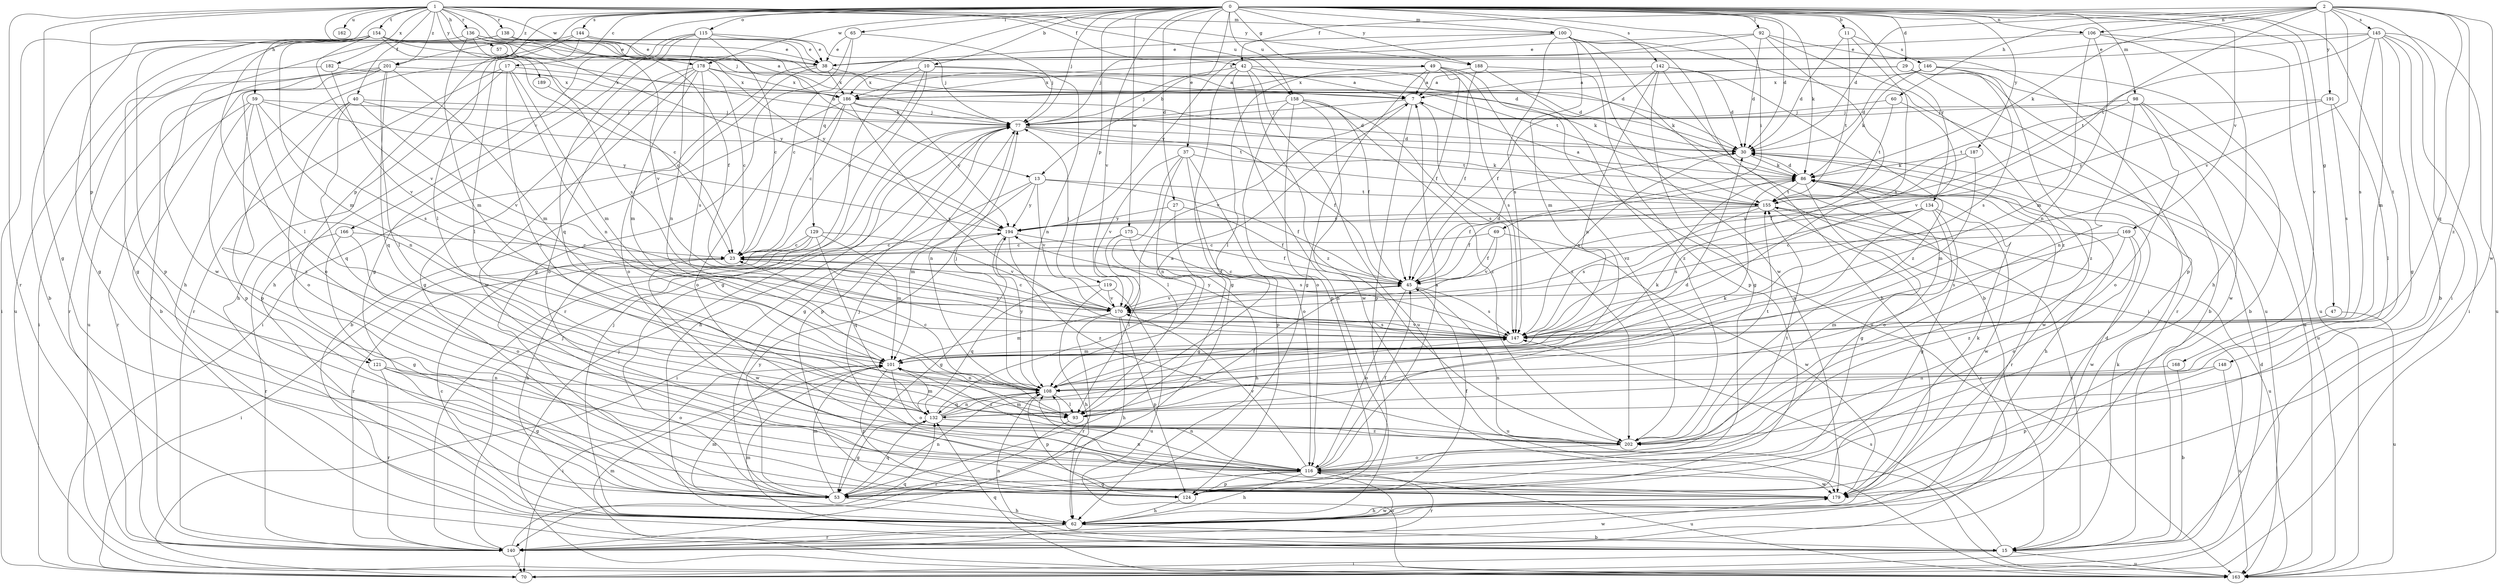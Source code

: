 strict digraph  {
0;
1;
2;
7;
10;
11;
13;
15;
17;
23;
27;
29;
30;
37;
38;
40;
42;
45;
47;
49;
53;
57;
59;
60;
62;
65;
69;
70;
77;
86;
92;
93;
98;
100;
101;
106;
108;
115;
116;
119;
121;
124;
129;
132;
134;
136;
138;
140;
142;
144;
145;
146;
147;
148;
154;
155;
158;
162;
163;
166;
168;
169;
170;
175;
178;
179;
182;
186;
187;
188;
189;
191;
194;
201;
202;
0 -> 10  [label=b];
0 -> 11  [label=b];
0 -> 13  [label=b];
0 -> 17  [label=c];
0 -> 27  [label=d];
0 -> 29  [label=d];
0 -> 30  [label=d];
0 -> 37  [label=e];
0 -> 47  [label=g];
0 -> 49  [label=g];
0 -> 65  [label=i];
0 -> 69  [label=i];
0 -> 77  [label=j];
0 -> 86  [label=k];
0 -> 92  [label=l];
0 -> 93  [label=l];
0 -> 98  [label=m];
0 -> 100  [label=m];
0 -> 106  [label=n];
0 -> 115  [label=o];
0 -> 119  [label=p];
0 -> 121  [label=p];
0 -> 129  [label=q];
0 -> 134  [label=r];
0 -> 142  [label=s];
0 -> 144  [label=s];
0 -> 148  [label=t];
0 -> 158  [label=u];
0 -> 166  [label=v];
0 -> 168  [label=v];
0 -> 169  [label=v];
0 -> 170  [label=v];
0 -> 175  [label=w];
0 -> 178  [label=w];
0 -> 187  [label=y];
0 -> 188  [label=y];
0 -> 201  [label=z];
1 -> 13  [label=b];
1 -> 40  [label=f];
1 -> 42  [label=f];
1 -> 53  [label=g];
1 -> 57  [label=h];
1 -> 59  [label=h];
1 -> 77  [label=j];
1 -> 100  [label=m];
1 -> 121  [label=p];
1 -> 136  [label=r];
1 -> 138  [label=r];
1 -> 140  [label=r];
1 -> 154  [label=t];
1 -> 158  [label=u];
1 -> 162  [label=u];
1 -> 178  [label=w];
1 -> 182  [label=x];
1 -> 188  [label=y];
1 -> 189  [label=y];
1 -> 201  [label=z];
2 -> 30  [label=d];
2 -> 42  [label=f];
2 -> 60  [label=h];
2 -> 70  [label=i];
2 -> 86  [label=k];
2 -> 106  [label=n];
2 -> 132  [label=q];
2 -> 145  [label=s];
2 -> 155  [label=t];
2 -> 170  [label=v];
2 -> 179  [label=w];
2 -> 191  [label=y];
2 -> 202  [label=z];
7 -> 77  [label=j];
7 -> 124  [label=p];
7 -> 170  [label=v];
7 -> 202  [label=z];
10 -> 7  [label=a];
10 -> 23  [label=c];
10 -> 53  [label=g];
10 -> 108  [label=n];
10 -> 140  [label=r];
10 -> 186  [label=x];
11 -> 30  [label=d];
11 -> 146  [label=s];
11 -> 147  [label=s];
11 -> 155  [label=t];
13 -> 45  [label=f];
13 -> 70  [label=i];
13 -> 101  [label=m];
13 -> 155  [label=t];
13 -> 170  [label=v];
13 -> 194  [label=y];
15 -> 70  [label=i];
15 -> 86  [label=k];
15 -> 101  [label=m];
15 -> 108  [label=n];
15 -> 147  [label=s];
15 -> 155  [label=t];
15 -> 163  [label=u];
17 -> 62  [label=h];
17 -> 93  [label=l];
17 -> 101  [label=m];
17 -> 108  [label=n];
17 -> 140  [label=r];
17 -> 186  [label=x];
23 -> 45  [label=f];
23 -> 70  [label=i];
23 -> 147  [label=s];
23 -> 179  [label=w];
27 -> 45  [label=f];
27 -> 53  [label=g];
27 -> 194  [label=y];
29 -> 7  [label=a];
29 -> 15  [label=b];
29 -> 140  [label=r];
29 -> 163  [label=u];
29 -> 186  [label=x];
30 -> 86  [label=k];
30 -> 147  [label=s];
30 -> 179  [label=w];
37 -> 86  [label=k];
37 -> 93  [label=l];
37 -> 108  [label=n];
37 -> 116  [label=o];
37 -> 124  [label=p];
37 -> 170  [label=v];
38 -> 70  [label=i];
38 -> 86  [label=k];
38 -> 116  [label=o];
38 -> 186  [label=x];
40 -> 77  [label=j];
40 -> 116  [label=o];
40 -> 124  [label=p];
40 -> 132  [label=q];
40 -> 155  [label=t];
40 -> 170  [label=v];
42 -> 7  [label=a];
42 -> 53  [label=g];
42 -> 62  [label=h];
42 -> 77  [label=j];
42 -> 86  [label=k];
42 -> 163  [label=u];
42 -> 202  [label=z];
45 -> 23  [label=c];
45 -> 30  [label=d];
45 -> 116  [label=o];
45 -> 147  [label=s];
45 -> 163  [label=u];
45 -> 170  [label=v];
47 -> 147  [label=s];
47 -> 163  [label=u];
49 -> 7  [label=a];
49 -> 45  [label=f];
49 -> 53  [label=g];
49 -> 93  [label=l];
49 -> 147  [label=s];
49 -> 163  [label=u];
49 -> 202  [label=z];
53 -> 62  [label=h];
53 -> 101  [label=m];
53 -> 108  [label=n];
53 -> 132  [label=q];
53 -> 194  [label=y];
57 -> 194  [label=y];
59 -> 77  [label=j];
59 -> 108  [label=n];
59 -> 124  [label=p];
59 -> 140  [label=r];
59 -> 147  [label=s];
59 -> 194  [label=y];
59 -> 202  [label=z];
60 -> 77  [label=j];
60 -> 155  [label=t];
60 -> 170  [label=v];
62 -> 15  [label=b];
62 -> 23  [label=c];
62 -> 30  [label=d];
62 -> 77  [label=j];
62 -> 101  [label=m];
62 -> 140  [label=r];
62 -> 179  [label=w];
65 -> 23  [label=c];
65 -> 38  [label=e];
65 -> 53  [label=g];
65 -> 77  [label=j];
69 -> 23  [label=c];
69 -> 45  [label=f];
69 -> 170  [label=v];
69 -> 179  [label=w];
70 -> 30  [label=d];
77 -> 30  [label=d];
77 -> 45  [label=f];
77 -> 53  [label=g];
77 -> 62  [label=h];
77 -> 108  [label=n];
77 -> 124  [label=p];
77 -> 155  [label=t];
86 -> 30  [label=d];
86 -> 45  [label=f];
86 -> 53  [label=g];
86 -> 62  [label=h];
86 -> 116  [label=o];
86 -> 140  [label=r];
86 -> 155  [label=t];
92 -> 30  [label=d];
92 -> 38  [label=e];
92 -> 77  [label=j];
92 -> 124  [label=p];
92 -> 147  [label=s];
92 -> 202  [label=z];
93 -> 30  [label=d];
93 -> 45  [label=f];
93 -> 140  [label=r];
98 -> 77  [label=j];
98 -> 108  [label=n];
98 -> 116  [label=o];
98 -> 155  [label=t];
98 -> 163  [label=u];
98 -> 179  [label=w];
100 -> 15  [label=b];
100 -> 38  [label=e];
100 -> 70  [label=i];
100 -> 101  [label=m];
100 -> 147  [label=s];
100 -> 163  [label=u];
100 -> 179  [label=w];
100 -> 194  [label=y];
101 -> 70  [label=i];
101 -> 108  [label=n];
101 -> 116  [label=o];
101 -> 124  [label=p];
101 -> 202  [label=z];
106 -> 38  [label=e];
106 -> 62  [label=h];
106 -> 101  [label=m];
106 -> 108  [label=n];
106 -> 163  [label=u];
108 -> 23  [label=c];
108 -> 77  [label=j];
108 -> 86  [label=k];
108 -> 93  [label=l];
108 -> 124  [label=p];
108 -> 132  [label=q];
108 -> 194  [label=y];
115 -> 23  [label=c];
115 -> 38  [label=e];
115 -> 53  [label=g];
115 -> 62  [label=h];
115 -> 77  [label=j];
115 -> 108  [label=n];
115 -> 132  [label=q];
116 -> 7  [label=a];
116 -> 45  [label=f];
116 -> 53  [label=g];
116 -> 62  [label=h];
116 -> 108  [label=n];
116 -> 124  [label=p];
116 -> 140  [label=r];
116 -> 155  [label=t];
116 -> 163  [label=u];
116 -> 170  [label=v];
116 -> 179  [label=w];
119 -> 62  [label=h];
119 -> 132  [label=q];
119 -> 163  [label=u];
119 -> 170  [label=v];
121 -> 53  [label=g];
121 -> 108  [label=n];
121 -> 116  [label=o];
121 -> 140  [label=r];
124 -> 45  [label=f];
124 -> 62  [label=h];
129 -> 23  [label=c];
129 -> 62  [label=h];
129 -> 101  [label=m];
129 -> 132  [label=q];
129 -> 140  [label=r];
129 -> 170  [label=v];
132 -> 7  [label=a];
132 -> 53  [label=g];
132 -> 86  [label=k];
132 -> 101  [label=m];
132 -> 108  [label=n];
132 -> 147  [label=s];
132 -> 155  [label=t];
132 -> 202  [label=z];
134 -> 53  [label=g];
134 -> 108  [label=n];
134 -> 147  [label=s];
134 -> 170  [label=v];
134 -> 179  [label=w];
134 -> 194  [label=y];
134 -> 202  [label=z];
136 -> 30  [label=d];
136 -> 38  [label=e];
136 -> 45  [label=f];
136 -> 101  [label=m];
136 -> 147  [label=s];
136 -> 163  [label=u];
136 -> 170  [label=v];
136 -> 194  [label=y];
138 -> 30  [label=d];
138 -> 38  [label=e];
138 -> 53  [label=g];
138 -> 179  [label=w];
140 -> 70  [label=i];
140 -> 77  [label=j];
140 -> 116  [label=o];
140 -> 132  [label=q];
140 -> 179  [label=w];
142 -> 7  [label=a];
142 -> 30  [label=d];
142 -> 45  [label=f];
142 -> 53  [label=g];
142 -> 62  [label=h];
142 -> 108  [label=n];
142 -> 202  [label=z];
144 -> 38  [label=e];
144 -> 62  [label=h];
144 -> 93  [label=l];
144 -> 140  [label=r];
144 -> 155  [label=t];
145 -> 15  [label=b];
145 -> 38  [label=e];
145 -> 53  [label=g];
145 -> 70  [label=i];
145 -> 101  [label=m];
145 -> 147  [label=s];
145 -> 155  [label=t];
145 -> 163  [label=u];
145 -> 186  [label=x];
146 -> 15  [label=b];
146 -> 30  [label=d];
146 -> 86  [label=k];
146 -> 147  [label=s];
146 -> 186  [label=x];
146 -> 202  [label=z];
147 -> 101  [label=m];
147 -> 170  [label=v];
147 -> 194  [label=y];
148 -> 108  [label=n];
148 -> 124  [label=p];
148 -> 163  [label=u];
154 -> 7  [label=a];
154 -> 15  [label=b];
154 -> 23  [label=c];
154 -> 38  [label=e];
154 -> 53  [label=g];
154 -> 70  [label=i];
154 -> 86  [label=k];
154 -> 93  [label=l];
154 -> 101  [label=m];
154 -> 124  [label=p];
154 -> 170  [label=v];
155 -> 7  [label=a];
155 -> 45  [label=f];
155 -> 140  [label=r];
155 -> 147  [label=s];
155 -> 163  [label=u];
155 -> 194  [label=y];
158 -> 45  [label=f];
158 -> 77  [label=j];
158 -> 116  [label=o];
158 -> 124  [label=p];
158 -> 147  [label=s];
158 -> 179  [label=w];
158 -> 202  [label=z];
163 -> 77  [label=j];
163 -> 101  [label=m];
163 -> 132  [label=q];
166 -> 23  [label=c];
166 -> 53  [label=g];
166 -> 116  [label=o];
166 -> 140  [label=r];
168 -> 15  [label=b];
168 -> 108  [label=n];
169 -> 23  [label=c];
169 -> 116  [label=o];
169 -> 147  [label=s];
169 -> 179  [label=w];
169 -> 202  [label=z];
170 -> 23  [label=c];
170 -> 62  [label=h];
170 -> 77  [label=j];
170 -> 101  [label=m];
170 -> 124  [label=p];
170 -> 140  [label=r];
170 -> 147  [label=s];
175 -> 23  [label=c];
175 -> 45  [label=f];
175 -> 62  [label=h];
175 -> 93  [label=l];
178 -> 23  [label=c];
178 -> 30  [label=d];
178 -> 53  [label=g];
178 -> 101  [label=m];
178 -> 116  [label=o];
178 -> 147  [label=s];
178 -> 179  [label=w];
178 -> 186  [label=x];
179 -> 62  [label=h];
179 -> 77  [label=j];
179 -> 86  [label=k];
179 -> 108  [label=n];
182 -> 70  [label=i];
182 -> 170  [label=v];
182 -> 186  [label=x];
186 -> 15  [label=b];
186 -> 23  [label=c];
186 -> 30  [label=d];
186 -> 77  [label=j];
186 -> 116  [label=o];
186 -> 147  [label=s];
186 -> 194  [label=y];
187 -> 45  [label=f];
187 -> 86  [label=k];
187 -> 101  [label=m];
188 -> 45  [label=f];
188 -> 124  [label=p];
188 -> 186  [label=x];
188 -> 202  [label=z];
189 -> 23  [label=c];
191 -> 77  [label=j];
191 -> 93  [label=l];
191 -> 147  [label=s];
191 -> 194  [label=y];
194 -> 23  [label=c];
194 -> 53  [label=g];
194 -> 147  [label=s];
194 -> 202  [label=z];
201 -> 15  [label=b];
201 -> 93  [label=l];
201 -> 101  [label=m];
201 -> 116  [label=o];
201 -> 132  [label=q];
201 -> 140  [label=r];
201 -> 163  [label=u];
201 -> 186  [label=x];
202 -> 101  [label=m];
202 -> 116  [label=o];
}
